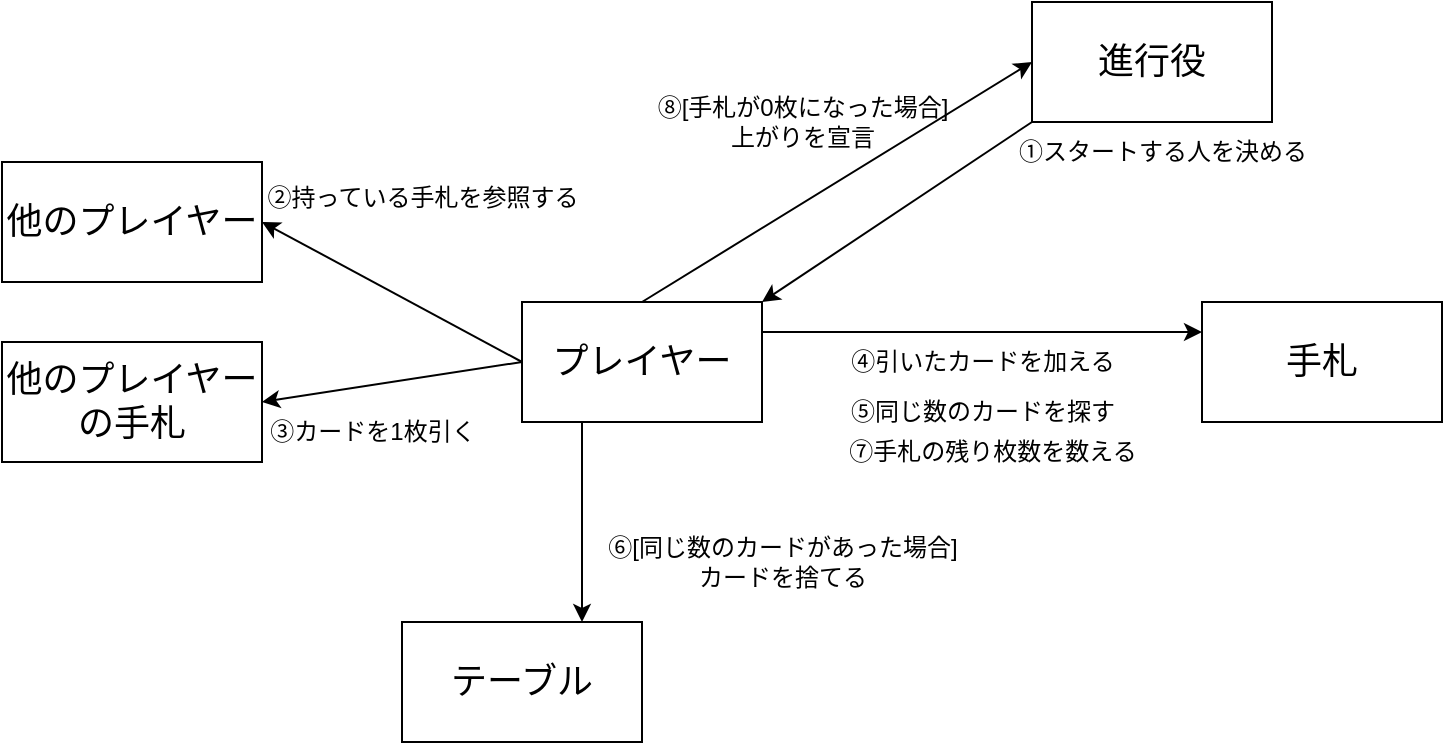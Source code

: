 <mxfile version="24.7.1" type="device" pages="2">
  <diagram name="ページ1" id="aIwpFEQqGn_vJWtlsd2o">
    <mxGraphModel dx="880" dy="468" grid="1" gridSize="10" guides="1" tooltips="1" connect="1" arrows="1" fold="1" page="1" pageScale="1" pageWidth="827" pageHeight="1169" math="0" shadow="0">
      <root>
        <mxCell id="0" />
        <mxCell id="1" parent="0" />
        <mxCell id="u9-nPKMHvhA5Z-NuaYr9-5" style="edgeStyle=orthogonalEdgeStyle;rounded=0;orthogonalLoop=1;jettySize=auto;html=1;exitX=1;exitY=0.25;exitDx=0;exitDy=0;entryX=0;entryY=0.25;entryDx=0;entryDy=0;" parent="1" source="eZeUPHw5i1cNKLpDfQq0-1" target="eZeUPHw5i1cNKLpDfQq0-5" edge="1">
          <mxGeometry relative="1" as="geometry" />
        </mxCell>
        <mxCell id="u9-nPKMHvhA5Z-NuaYr9-28" style="rounded=0;orthogonalLoop=1;jettySize=auto;html=1;exitX=0;exitY=0.5;exitDx=0;exitDy=0;entryX=1;entryY=0.5;entryDx=0;entryDy=0;" parent="1" source="eZeUPHw5i1cNKLpDfQq0-1" target="u9-nPKMHvhA5Z-NuaYr9-27" edge="1">
          <mxGeometry relative="1" as="geometry" />
        </mxCell>
        <mxCell id="XkOa2pSB_m3dujSVZVAh-1" style="rounded=0;orthogonalLoop=1;jettySize=auto;html=1;exitX=0.5;exitY=0;exitDx=0;exitDy=0;entryX=0;entryY=0.5;entryDx=0;entryDy=0;" parent="1" source="eZeUPHw5i1cNKLpDfQq0-1" target="eZeUPHw5i1cNKLpDfQq0-3" edge="1">
          <mxGeometry relative="1" as="geometry" />
        </mxCell>
        <mxCell id="eZeUPHw5i1cNKLpDfQq0-1" value="&lt;font style=&quot;font-size: 18px;&quot;&gt;プレイヤー&lt;/font&gt;" style="rounded=0;whiteSpace=wrap;html=1;" parent="1" vertex="1">
          <mxGeometry x="310" y="170" width="120" height="60" as="geometry" />
        </mxCell>
        <mxCell id="eZeUPHw5i1cNKLpDfQq0-2" value="&lt;font style=&quot;font-size: 18px;&quot;&gt;テーブル&lt;/font&gt;" style="rounded=0;whiteSpace=wrap;html=1;" parent="1" vertex="1">
          <mxGeometry x="250" y="330" width="120" height="60" as="geometry" />
        </mxCell>
        <mxCell id="eZeUPHw5i1cNKLpDfQq0-3" value="&lt;font style=&quot;font-size: 18px;&quot;&gt;進行役&lt;/font&gt;" style="rounded=0;whiteSpace=wrap;html=1;" parent="1" vertex="1">
          <mxGeometry x="565" y="20" width="120" height="60" as="geometry" />
        </mxCell>
        <mxCell id="eZeUPHw5i1cNKLpDfQq0-5" value="&lt;font style=&quot;font-size: 18px;&quot;&gt;手札&lt;/font&gt;" style="rounded=0;whiteSpace=wrap;html=1;" parent="1" vertex="1">
          <mxGeometry x="650" y="170" width="120" height="60" as="geometry" />
        </mxCell>
        <mxCell id="u9-nPKMHvhA5Z-NuaYr9-3" value="" style="endArrow=classic;html=1;rounded=0;exitX=0;exitY=1;exitDx=0;exitDy=0;entryX=1;entryY=0;entryDx=0;entryDy=0;" parent="1" source="eZeUPHw5i1cNKLpDfQq0-3" target="eZeUPHw5i1cNKLpDfQq0-1" edge="1">
          <mxGeometry width="50" height="50" relative="1" as="geometry">
            <mxPoint x="390" y="270" as="sourcePoint" />
            <mxPoint x="440" y="220" as="targetPoint" />
          </mxGeometry>
        </mxCell>
        <mxCell id="u9-nPKMHvhA5Z-NuaYr9-6" value="④引いたカードを加える" style="text;html=1;align=center;verticalAlign=middle;resizable=0;points=[];autosize=1;strokeColor=none;fillColor=none;" parent="1" vertex="1">
          <mxGeometry x="460" y="185" width="160" height="30" as="geometry" />
        </mxCell>
        <mxCell id="u9-nPKMHvhA5Z-NuaYr9-8" value="⑤同じ数のカードを探す" style="text;html=1;align=center;verticalAlign=middle;resizable=0;points=[];autosize=1;strokeColor=none;fillColor=none;" parent="1" vertex="1">
          <mxGeometry x="460" y="210" width="160" height="30" as="geometry" />
        </mxCell>
        <mxCell id="u9-nPKMHvhA5Z-NuaYr9-10" value="" style="endArrow=classic;html=1;rounded=0;entryX=0.75;entryY=0;entryDx=0;entryDy=0;exitX=0.25;exitY=1;exitDx=0;exitDy=0;" parent="1" source="eZeUPHw5i1cNKLpDfQq0-1" target="eZeUPHw5i1cNKLpDfQq0-2" edge="1">
          <mxGeometry width="50" height="50" relative="1" as="geometry">
            <mxPoint x="340" y="230" as="sourcePoint" />
            <mxPoint x="270" y="330" as="targetPoint" />
          </mxGeometry>
        </mxCell>
        <mxCell id="u9-nPKMHvhA5Z-NuaYr9-11" value="⑥[同じ数のカードがあった場合]&lt;div&gt;カードを捨てる&lt;/div&gt;" style="text;html=1;align=center;verticalAlign=middle;resizable=0;points=[];autosize=1;strokeColor=none;fillColor=none;" parent="1" vertex="1">
          <mxGeometry x="340" y="280" width="200" height="40" as="geometry" />
        </mxCell>
        <mxCell id="u9-nPKMHvhA5Z-NuaYr9-12" value="&lt;font style=&quot;font-size: 18px;&quot;&gt;他のプレイヤーの手札&lt;/font&gt;" style="rounded=0;whiteSpace=wrap;html=1;" parent="1" vertex="1">
          <mxGeometry x="50" y="190" width="130" height="60" as="geometry" />
        </mxCell>
        <mxCell id="u9-nPKMHvhA5Z-NuaYr9-14" value="" style="endArrow=classic;html=1;rounded=0;exitX=0;exitY=0.5;exitDx=0;exitDy=0;entryX=1;entryY=0.5;entryDx=0;entryDy=0;" parent="1" source="eZeUPHw5i1cNKLpDfQq0-1" target="u9-nPKMHvhA5Z-NuaYr9-12" edge="1">
          <mxGeometry width="50" height="50" relative="1" as="geometry">
            <mxPoint x="370" y="170" as="sourcePoint" />
            <mxPoint x="270" y="103" as="targetPoint" />
          </mxGeometry>
        </mxCell>
        <mxCell id="u9-nPKMHvhA5Z-NuaYr9-15" value="①スタートする人を決める" style="text;html=1;align=center;verticalAlign=middle;resizable=0;points=[];autosize=1;strokeColor=none;fillColor=none;" parent="1" vertex="1">
          <mxGeometry x="545" y="80" width="170" height="30" as="geometry" />
        </mxCell>
        <mxCell id="u9-nPKMHvhA5Z-NuaYr9-16" value="③カードを1枚引く" style="text;html=1;align=center;verticalAlign=middle;resizable=0;points=[];autosize=1;strokeColor=none;fillColor=none;" parent="1" vertex="1">
          <mxGeometry x="170" y="220" width="130" height="30" as="geometry" />
        </mxCell>
        <mxCell id="u9-nPKMHvhA5Z-NuaYr9-25" value="⑧[手札が0枚になった場合]&lt;div&gt;上がりを宣言&lt;/div&gt;" style="text;html=1;align=center;verticalAlign=middle;resizable=0;points=[];autosize=1;strokeColor=none;fillColor=none;" parent="1" vertex="1">
          <mxGeometry x="365" y="60" width="170" height="40" as="geometry" />
        </mxCell>
        <mxCell id="u9-nPKMHvhA5Z-NuaYr9-27" value="&lt;font style=&quot;font-size: 18px;&quot;&gt;他のプレイヤー&lt;/font&gt;" style="rounded=0;whiteSpace=wrap;html=1;" parent="1" vertex="1">
          <mxGeometry x="50" y="100" width="130" height="60" as="geometry" />
        </mxCell>
        <mxCell id="u9-nPKMHvhA5Z-NuaYr9-29" value="②持っている手札を参照する" style="text;html=1;align=center;verticalAlign=middle;resizable=0;points=[];autosize=1;strokeColor=none;fillColor=none;" parent="1" vertex="1">
          <mxGeometry x="170" y="103" width="180" height="30" as="geometry" />
        </mxCell>
        <mxCell id="u9-nPKMHvhA5Z-NuaYr9-32" value="⑦手札の残り枚数を数える" style="text;html=1;align=center;verticalAlign=middle;resizable=0;points=[];autosize=1;strokeColor=none;fillColor=none;" parent="1" vertex="1">
          <mxGeometry x="460" y="230" width="170" height="30" as="geometry" />
        </mxCell>
      </root>
    </mxGraphModel>
  </diagram>
  <diagram id="XMQJdJLvWNHx52S-MuKj" name="ページ2">
    <mxGraphModel dx="880" dy="468" grid="1" gridSize="10" guides="1" tooltips="1" connect="1" arrows="1" fold="1" page="1" pageScale="1" pageWidth="827" pageHeight="1169" math="0" shadow="0">
      <root>
        <mxCell id="0" />
        <mxCell id="1" parent="0" />
        <mxCell id="mNidkF_pmGCWFMKnNkzL-5" value="" style="swimlane;startSize=0;" vertex="1" parent="1">
          <mxGeometry x="30" y="450" width="610" height="210" as="geometry" />
        </mxCell>
        <mxCell id="mNidkF_pmGCWFMKnNkzL-9" value="手札クラス" style="text;html=1;align=center;verticalAlign=middle;resizable=0;points=[];autosize=1;strokeColor=none;fillColor=none;" vertex="1" parent="mNidkF_pmGCWFMKnNkzL-5">
          <mxGeometry x="30" y="10" width="80" height="30" as="geometry" />
        </mxCell>
        <mxCell id="mNidkF_pmGCWFMKnNkzL-12" value="他のプレイヤーからカードを受け取り、手札に加える。" style="text;html=1;align=center;verticalAlign=middle;resizable=0;points=[];autosize=1;strokeColor=none;fillColor=none;" vertex="1" parent="mNidkF_pmGCWFMKnNkzL-5">
          <mxGeometry x="159" y="45" width="320" height="30" as="geometry" />
        </mxCell>
        <mxCell id="mNidkF_pmGCWFMKnNkzL-2" value="①カードを加える" style="text;strokeColor=none;fillColor=none;align=left;verticalAlign=middle;spacingLeft=4;spacingRight=4;overflow=hidden;points=[[0,0.5],[1,0.5]];portConstraint=eastwest;rotatable=0;whiteSpace=wrap;html=1;" vertex="1" parent="mNidkF_pmGCWFMKnNkzL-5">
          <mxGeometry x="5" y="45" width="130" height="30" as="geometry" />
        </mxCell>
        <mxCell id="mNidkF_pmGCWFMKnNkzL-3" value="②カードを引く" style="text;strokeColor=none;fillColor=none;align=left;verticalAlign=middle;spacingLeft=4;spacingRight=4;overflow=hidden;points=[[0,0.5],[1,0.5]];portConstraint=eastwest;rotatable=0;whiteSpace=wrap;html=1;" vertex="1" parent="mNidkF_pmGCWFMKnNkzL-5">
          <mxGeometry x="5" y="90" width="150" height="30" as="geometry" />
        </mxCell>
        <mxCell id="mNidkF_pmGCWFMKnNkzL-4" value="③同じ枚数のカードを探す" style="text;strokeColor=none;fillColor=none;align=left;verticalAlign=middle;spacingLeft=4;spacingRight=4;overflow=hidden;points=[[0,0.5],[1,0.5]];portConstraint=eastwest;rotatable=0;whiteSpace=wrap;html=1;" vertex="1" parent="mNidkF_pmGCWFMKnNkzL-5">
          <mxGeometry y="135" width="155" height="30" as="geometry" />
        </mxCell>
        <mxCell id="mNidkF_pmGCWFMKnNkzL-18" value="同じ数のカードを見つけてプレイヤークラスに伝える。" style="text;html=1;align=center;verticalAlign=middle;resizable=0;points=[];autosize=1;strokeColor=none;fillColor=none;" vertex="1" parent="mNidkF_pmGCWFMKnNkzL-5">
          <mxGeometry x="164" y="130" width="320" height="30" as="geometry" />
        </mxCell>
        <mxCell id="mNidkF_pmGCWFMKnNkzL-19" value="残りの手札枚数を数えてプレイヤークラスに伝える。" style="text;html=1;align=center;verticalAlign=middle;resizable=0;points=[];autosize=1;strokeColor=none;fillColor=none;" vertex="1" parent="mNidkF_pmGCWFMKnNkzL-5">
          <mxGeometry x="164" y="170" width="310" height="30" as="geometry" />
        </mxCell>
        <mxCell id="mNidkF_pmGCWFMKnNkzL-16" value="" style="endArrow=none;html=1;rounded=0;exitX=0;exitY=0.5;exitDx=0;exitDy=0;entryX=1;entryY=0.5;entryDx=0;entryDy=0;" edge="1" parent="mNidkF_pmGCWFMKnNkzL-5">
          <mxGeometry width="50" height="50" relative="1" as="geometry">
            <mxPoint y="80" as="sourcePoint" />
            <mxPoint x="610" y="80" as="targetPoint" />
          </mxGeometry>
        </mxCell>
        <mxCell id="mNidkF_pmGCWFMKnNkzL-10" value="" style="endArrow=none;html=1;rounded=0;exitX=0;exitY=0.25;exitDx=0;exitDy=0;entryX=1;entryY=0.25;entryDx=0;entryDy=0;" edge="1" parent="mNidkF_pmGCWFMKnNkzL-5">
          <mxGeometry width="50" height="50" relative="1" as="geometry">
            <mxPoint y="40" as="sourcePoint" />
            <mxPoint x="610" y="40" as="targetPoint" />
          </mxGeometry>
        </mxCell>
        <mxCell id="mNidkF_pmGCWFMKnNkzL-15" value="" style="endArrow=none;html=1;rounded=0;entryX=1;entryY=0.75;entryDx=0;entryDy=0;exitX=0;exitY=0.75;exitDx=0;exitDy=0;" edge="1" parent="mNidkF_pmGCWFMKnNkzL-5">
          <mxGeometry width="50" height="50" relative="1" as="geometry">
            <mxPoint y="130" as="sourcePoint" />
            <mxPoint x="610" y="130" as="targetPoint" />
            <Array as="points" />
          </mxGeometry>
        </mxCell>
        <mxCell id="L8lyZFpUuqGlU6GYID33-26" value="" style="endArrow=none;html=1;rounded=0;exitX=0;exitY=0.852;exitDx=0;exitDy=0;exitPerimeter=0;entryX=1;entryY=0.857;entryDx=0;entryDy=0;entryPerimeter=0;" edge="1" parent="mNidkF_pmGCWFMKnNkzL-5">
          <mxGeometry width="50" height="50" relative="1" as="geometry">
            <mxPoint y="170.0" as="sourcePoint" />
            <mxPoint x="610" y="171.05" as="targetPoint" />
          </mxGeometry>
        </mxCell>
        <mxCell id="L8lyZFpUuqGlU6GYID33-28" value="④枚数を数える" style="text;html=1;align=center;verticalAlign=middle;resizable=0;points=[];autosize=1;strokeColor=none;fillColor=none;" vertex="1" parent="mNidkF_pmGCWFMKnNkzL-5">
          <mxGeometry y="170" width="110" height="30" as="geometry" />
        </mxCell>
        <mxCell id="L8lyZFpUuqGlU6GYID33-29" value="他のプレイヤーにカードを渡す。" style="text;html=1;align=center;verticalAlign=middle;resizable=0;points=[];autosize=1;strokeColor=none;fillColor=none;" vertex="1" parent="mNidkF_pmGCWFMKnNkzL-5">
          <mxGeometry x="164" y="90" width="200" height="30" as="geometry" />
        </mxCell>
        <mxCell id="mNidkF_pmGCWFMKnNkzL-13" value="" style="endArrow=none;html=1;rounded=0;entryX=0.25;entryY=0;entryDx=0;entryDy=0;exitX=0.25;exitY=1;exitDx=0;exitDy=0;" edge="1" parent="1" source="mNidkF_pmGCWFMKnNkzL-5" target="mNidkF_pmGCWFMKnNkzL-5">
          <mxGeometry width="50" height="50" relative="1" as="geometry">
            <mxPoint x="390" y="270" as="sourcePoint" />
            <mxPoint x="440" y="220" as="targetPoint" />
            <Array as="points" />
          </mxGeometry>
        </mxCell>
        <mxCell id="mNidkF_pmGCWFMKnNkzL-20" value="" style="swimlane;startSize=0;" vertex="1" parent="1">
          <mxGeometry x="30" y="220" width="610" height="80" as="geometry" />
        </mxCell>
        <mxCell id="mNidkF_pmGCWFMKnNkzL-21" value="進行役クラス" style="text;html=1;align=center;verticalAlign=middle;resizable=0;points=[];autosize=1;strokeColor=none;fillColor=none;" vertex="1" parent="mNidkF_pmGCWFMKnNkzL-20">
          <mxGeometry x="20" y="10" width="100" height="30" as="geometry" />
        </mxCell>
        <mxCell id="mNidkF_pmGCWFMKnNkzL-22" value="上がった人をゲームから除外する。最後の一人になったら終了する。" style="text;html=1;align=center;verticalAlign=middle;resizable=0;points=[];autosize=1;strokeColor=none;fillColor=none;" vertex="1" parent="mNidkF_pmGCWFMKnNkzL-20">
          <mxGeometry x="150" y="45" width="400" height="30" as="geometry" />
        </mxCell>
        <mxCell id="mNidkF_pmGCWFMKnNkzL-24" value="①上がりを宣言する" style="text;strokeColor=none;fillColor=none;align=left;verticalAlign=middle;spacingLeft=4;spacingRight=4;overflow=hidden;points=[[0,0.5],[1,0.5]];portConstraint=eastwest;rotatable=0;whiteSpace=wrap;html=1;" vertex="1" parent="mNidkF_pmGCWFMKnNkzL-20">
          <mxGeometry x="10" y="45" width="130" height="30" as="geometry" />
        </mxCell>
        <mxCell id="mNidkF_pmGCWFMKnNkzL-29" value="" style="endArrow=none;html=1;rounded=0;exitX=0;exitY=0.25;exitDx=0;exitDy=0;entryX=1;entryY=0.25;entryDx=0;entryDy=0;" edge="1" parent="mNidkF_pmGCWFMKnNkzL-20">
          <mxGeometry width="50" height="50" relative="1" as="geometry">
            <mxPoint y="39" as="sourcePoint" />
            <mxPoint x="610" y="39" as="targetPoint" />
          </mxGeometry>
        </mxCell>
        <mxCell id="mNidkF_pmGCWFMKnNkzL-30" value="" style="endArrow=none;html=1;rounded=0;entryX=0.25;entryY=0;entryDx=0;entryDy=0;exitX=0.25;exitY=1;exitDx=0;exitDy=0;" edge="1" parent="1" source="mNidkF_pmGCWFMKnNkzL-20" target="mNidkF_pmGCWFMKnNkzL-20">
          <mxGeometry width="50" height="50" relative="1" as="geometry">
            <mxPoint x="390" y="450" as="sourcePoint" />
            <mxPoint x="440" y="400" as="targetPoint" />
            <Array as="points" />
          </mxGeometry>
        </mxCell>
        <mxCell id="L8lyZFpUuqGlU6GYID33-1" value="" style="swimlane;startSize=0;" vertex="1" parent="1">
          <mxGeometry x="30" y="50" width="610" height="150" as="geometry" />
        </mxCell>
        <mxCell id="L8lyZFpUuqGlU6GYID33-2" value="プレイヤークラス" style="text;html=1;align=center;verticalAlign=middle;resizable=0;points=[];autosize=1;strokeColor=none;fillColor=none;" vertex="1" parent="L8lyZFpUuqGlU6GYID33-1">
          <mxGeometry x="10" y="10" width="120" height="30" as="geometry" />
        </mxCell>
        <mxCell id="L8lyZFpUuqGlU6GYID33-3" value="カードを受け取り、手札に加える。同じ数のカードは捨てる。" style="text;html=1;align=center;verticalAlign=middle;resizable=0;points=[];autosize=1;strokeColor=none;fillColor=none;" vertex="1" parent="L8lyZFpUuqGlU6GYID33-1">
          <mxGeometry x="150" y="45" width="360" height="30" as="geometry" />
        </mxCell>
        <mxCell id="L8lyZFpUuqGlU6GYID33-4" value="" style="endArrow=none;html=1;rounded=0;exitX=0.328;exitY=1.013;exitDx=0;exitDy=0;exitPerimeter=0;" edge="1" parent="L8lyZFpUuqGlU6GYID33-1" target="L8lyZFpUuqGlU6GYID33-1">
          <mxGeometry width="50" height="50" relative="1" as="geometry">
            <mxPoint x="130.0" y="150.0" as="sourcePoint" />
            <mxPoint x="128.17" y="-3.9" as="targetPoint" />
          </mxGeometry>
        </mxCell>
        <mxCell id="L8lyZFpUuqGlU6GYID33-5" value="①カードを配る" style="text;strokeColor=none;fillColor=none;align=left;verticalAlign=middle;spacingLeft=4;spacingRight=4;overflow=hidden;points=[[0,0.5],[1,0.5]];portConstraint=eastwest;rotatable=0;whiteSpace=wrap;html=1;" vertex="1" parent="L8lyZFpUuqGlU6GYID33-1">
          <mxGeometry x="10" y="45" width="130" height="30" as="geometry" />
        </mxCell>
        <mxCell id="L8lyZFpUuqGlU6GYID33-6" value="②順番を指名する" style="text;strokeColor=none;fillColor=none;align=left;verticalAlign=middle;spacingLeft=4;spacingRight=4;overflow=hidden;points=[[0,0.5],[1,0.5]];portConstraint=eastwest;rotatable=0;whiteSpace=wrap;html=1;" vertex="1" parent="L8lyZFpUuqGlU6GYID33-1">
          <mxGeometry x="10" y="80" width="130" height="30" as="geometry" />
        </mxCell>
        <mxCell id="L8lyZFpUuqGlU6GYID33-7" value="③手札を出す" style="text;strokeColor=none;fillColor=none;align=left;verticalAlign=middle;spacingLeft=4;spacingRight=4;overflow=hidden;points=[[0,0.5],[1,0.5]];portConstraint=eastwest;rotatable=0;whiteSpace=wrap;html=1;" vertex="1" parent="L8lyZFpUuqGlU6GYID33-1">
          <mxGeometry x="10" y="120" width="130" height="30" as="geometry" />
        </mxCell>
        <mxCell id="L8lyZFpUuqGlU6GYID33-8" value="隣のプレイヤーからカードを一枚引いて手札に加える。同じ数のカードは捨てる。" style="text;html=1;align=center;verticalAlign=middle;resizable=0;points=[];autosize=1;strokeColor=none;fillColor=none;" vertex="1" parent="L8lyZFpUuqGlU6GYID33-1">
          <mxGeometry x="150" y="80" width="470" height="30" as="geometry" />
        </mxCell>
        <mxCell id="L8lyZFpUuqGlU6GYID33-9" value="自分のカードを相手のプレイヤーに出してカードを引かせる。" style="text;html=1;align=center;verticalAlign=middle;resizable=0;points=[];autosize=1;strokeColor=none;fillColor=none;" vertex="1" parent="L8lyZFpUuqGlU6GYID33-1">
          <mxGeometry x="150" y="120" width="360" height="30" as="geometry" />
        </mxCell>
        <mxCell id="L8lyZFpUuqGlU6GYID33-10" value="" style="endArrow=none;html=1;rounded=0;exitX=0;exitY=0.25;exitDx=0;exitDy=0;entryX=1;entryY=0.25;entryDx=0;entryDy=0;" edge="1" parent="1" source="L8lyZFpUuqGlU6GYID33-1" target="L8lyZFpUuqGlU6GYID33-1">
          <mxGeometry width="50" height="50" relative="1" as="geometry">
            <mxPoint x="400" y="280" as="sourcePoint" />
            <mxPoint x="450" y="230" as="targetPoint" />
          </mxGeometry>
        </mxCell>
        <mxCell id="L8lyZFpUuqGlU6GYID33-11" value="" style="endArrow=none;html=1;rounded=0;entryX=0.25;entryY=0;entryDx=0;entryDy=0;exitX=0.25;exitY=1;exitDx=0;exitDy=0;" edge="1" parent="1" source="L8lyZFpUuqGlU6GYID33-1" target="L8lyZFpUuqGlU6GYID33-1">
          <mxGeometry width="50" height="50" relative="1" as="geometry">
            <mxPoint x="400" y="280" as="sourcePoint" />
            <mxPoint x="450" y="230" as="targetPoint" />
            <Array as="points" />
          </mxGeometry>
        </mxCell>
        <mxCell id="L8lyZFpUuqGlU6GYID33-12" value="" style="endArrow=none;html=1;rounded=0;entryX=1;entryY=0.75;entryDx=0;entryDy=0;exitX=0;exitY=0.75;exitDx=0;exitDy=0;" edge="1" parent="1" source="L8lyZFpUuqGlU6GYID33-1" target="L8lyZFpUuqGlU6GYID33-1">
          <mxGeometry width="50" height="50" relative="1" as="geometry">
            <mxPoint x="30" y="300" as="sourcePoint" />
            <mxPoint x="640" y="150" as="targetPoint" />
            <Array as="points" />
          </mxGeometry>
        </mxCell>
        <mxCell id="L8lyZFpUuqGlU6GYID33-13" value="" style="endArrow=none;html=1;rounded=0;exitX=0;exitY=0.5;exitDx=0;exitDy=0;entryX=1;entryY=0.5;entryDx=0;entryDy=0;" edge="1" parent="1" source="L8lyZFpUuqGlU6GYID33-1" target="L8lyZFpUuqGlU6GYID33-1">
          <mxGeometry width="50" height="50" relative="1" as="geometry">
            <mxPoint x="340" y="210" as="sourcePoint" />
            <mxPoint x="390" y="160" as="targetPoint" />
          </mxGeometry>
        </mxCell>
        <mxCell id="L8lyZFpUuqGlU6GYID33-14" value="" style="swimlane;startSize=0;" vertex="1" parent="1">
          <mxGeometry x="30" y="330" width="610" height="80" as="geometry" />
        </mxCell>
        <mxCell id="L8lyZFpUuqGlU6GYID33-15" value="カードクラス" style="text;html=1;align=center;verticalAlign=middle;resizable=0;points=[];autosize=1;strokeColor=none;fillColor=none;" vertex="1" parent="L8lyZFpUuqGlU6GYID33-14">
          <mxGeometry x="20" y="10" width="100" height="30" as="geometry" />
        </mxCell>
        <mxCell id="L8lyZFpUuqGlU6GYID33-16" value="特になし" style="text;html=1;align=center;verticalAlign=middle;resizable=0;points=[];autosize=1;strokeColor=none;fillColor=none;" vertex="1" parent="L8lyZFpUuqGlU6GYID33-14">
          <mxGeometry x="160" y="45" width="70" height="30" as="geometry" />
        </mxCell>
        <mxCell id="L8lyZFpUuqGlU6GYID33-17" value="特になし" style="text;strokeColor=none;fillColor=none;align=left;verticalAlign=middle;spacingLeft=4;spacingRight=4;overflow=hidden;points=[[0,0.5],[1,0.5]];portConstraint=eastwest;rotatable=0;whiteSpace=wrap;html=1;" vertex="1" parent="L8lyZFpUuqGlU6GYID33-14">
          <mxGeometry x="10" y="45" width="130" height="30" as="geometry" />
        </mxCell>
        <mxCell id="L8lyZFpUuqGlU6GYID33-18" value="" style="endArrow=none;html=1;rounded=0;exitX=0;exitY=0.25;exitDx=0;exitDy=0;entryX=1;entryY=0.25;entryDx=0;entryDy=0;" edge="1" parent="L8lyZFpUuqGlU6GYID33-14">
          <mxGeometry width="50" height="50" relative="1" as="geometry">
            <mxPoint y="39" as="sourcePoint" />
            <mxPoint x="610" y="39" as="targetPoint" />
          </mxGeometry>
        </mxCell>
        <mxCell id="L8lyZFpUuqGlU6GYID33-19" value="" style="endArrow=none;html=1;rounded=0;entryX=0.25;entryY=0;entryDx=0;entryDy=0;exitX=0.25;exitY=1;exitDx=0;exitDy=0;" edge="1" parent="1" source="L8lyZFpUuqGlU6GYID33-14" target="L8lyZFpUuqGlU6GYID33-14">
          <mxGeometry width="50" height="50" relative="1" as="geometry">
            <mxPoint x="400" y="580" as="sourcePoint" />
            <mxPoint x="450" y="530" as="targetPoint" />
            <Array as="points" />
          </mxGeometry>
        </mxCell>
        <mxCell id="L8lyZFpUuqGlU6GYID33-20" value="" style="swimlane;startSize=0;" vertex="1" parent="1">
          <mxGeometry x="30" y="710" width="610" height="80" as="geometry" />
        </mxCell>
        <mxCell id="L8lyZFpUuqGlU6GYID33-21" value="テーブルクラス" style="text;html=1;align=center;verticalAlign=middle;resizable=0;points=[];autosize=1;strokeColor=none;fillColor=none;" vertex="1" parent="L8lyZFpUuqGlU6GYID33-20">
          <mxGeometry x="15" y="10" width="110" height="30" as="geometry" />
        </mxCell>
        <mxCell id="L8lyZFpUuqGlU6GYID33-22" value="テーブルにカードが捨てられる。" style="text;html=1;align=center;verticalAlign=middle;resizable=0;points=[];autosize=1;strokeColor=none;fillColor=none;" vertex="1" parent="L8lyZFpUuqGlU6GYID33-20">
          <mxGeometry x="160" y="45" width="200" height="30" as="geometry" />
        </mxCell>
        <mxCell id="L8lyZFpUuqGlU6GYID33-23" value="①カードを捨てる" style="text;strokeColor=none;fillColor=none;align=left;verticalAlign=middle;spacingLeft=4;spacingRight=4;overflow=hidden;points=[[0,0.5],[1,0.5]];portConstraint=eastwest;rotatable=0;whiteSpace=wrap;html=1;" vertex="1" parent="L8lyZFpUuqGlU6GYID33-20">
          <mxGeometry x="10" y="45" width="130" height="30" as="geometry" />
        </mxCell>
        <mxCell id="L8lyZFpUuqGlU6GYID33-24" value="" style="endArrow=none;html=1;rounded=0;exitX=0;exitY=0.25;exitDx=0;exitDy=0;entryX=1;entryY=0.25;entryDx=0;entryDy=0;" edge="1" parent="L8lyZFpUuqGlU6GYID33-20">
          <mxGeometry width="50" height="50" relative="1" as="geometry">
            <mxPoint y="39" as="sourcePoint" />
            <mxPoint x="610" y="39" as="targetPoint" />
          </mxGeometry>
        </mxCell>
        <mxCell id="L8lyZFpUuqGlU6GYID33-25" value="" style="endArrow=none;html=1;rounded=0;entryX=0.25;entryY=0;entryDx=0;entryDy=0;exitX=0.25;exitY=1;exitDx=0;exitDy=0;" edge="1" parent="1" source="L8lyZFpUuqGlU6GYID33-20" target="L8lyZFpUuqGlU6GYID33-20">
          <mxGeometry width="50" height="50" relative="1" as="geometry">
            <mxPoint x="400" y="870" as="sourcePoint" />
            <mxPoint x="450" y="820" as="targetPoint" />
            <Array as="points" />
          </mxGeometry>
        </mxCell>
      </root>
    </mxGraphModel>
  </diagram>
</mxfile>
